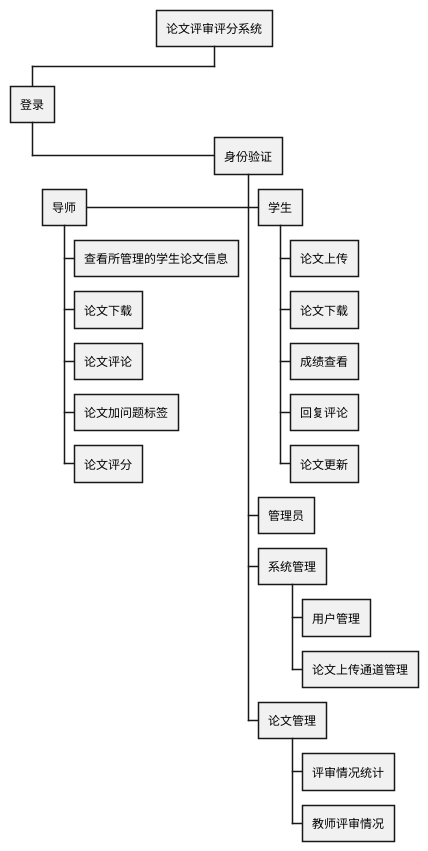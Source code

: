 @startwbs
+ 论文评审评分系统
++ 登录
+++ 身份验证
++++ 学生
+++++ 论文上传
+++++ 论文下载
+++++ 成绩查看
+++++ 回复评论
+++++ 论文更新
+++- 导师
+++++ 查看所管理的学生论文信息
+++++ 论文下载
+++++ 论文评论
+++++ 论文加问题标签
+++++ 论文评分
++++ 管理员
++++ 系统管理
+++++ 用户管理
+++++ 论文上传通道管理
++++ 论文管理
+++++ 评审情况统计
+++++ 教师评审情况
@endwbs